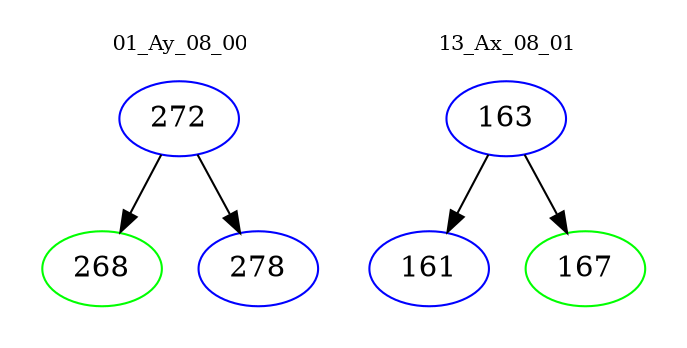 digraph{
subgraph cluster_0 {
color = white
label = "01_Ay_08_00";
fontsize=10;
T0_272 [label="272", color="blue"]
T0_272 -> T0_268 [color="black"]
T0_268 [label="268", color="green"]
T0_272 -> T0_278 [color="black"]
T0_278 [label="278", color="blue"]
}
subgraph cluster_1 {
color = white
label = "13_Ax_08_01";
fontsize=10;
T1_163 [label="163", color="blue"]
T1_163 -> T1_161 [color="black"]
T1_161 [label="161", color="blue"]
T1_163 -> T1_167 [color="black"]
T1_167 [label="167", color="green"]
}
}
